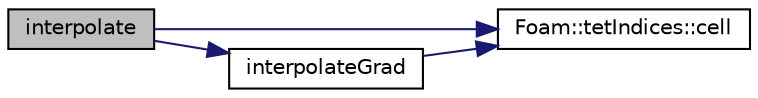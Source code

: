 digraph "interpolate"
{
  bgcolor="transparent";
  edge [fontname="Helvetica",fontsize="10",labelfontname="Helvetica",labelfontsize="10"];
  node [fontname="Helvetica",fontsize="10",shape=record];
  rankdir="LR";
  Node1 [label="interpolate",height=0.2,width=0.4,color="black", fillcolor="grey75", style="filled", fontcolor="black"];
  Node1 -> Node2 [color="midnightblue",fontsize="10",style="solid",fontname="Helvetica"];
  Node2 [label="Foam::tetIndices::cell",height=0.2,width=0.4,color="black",URL="$a02645.html#abd964e612948e0da2bdb37221829aa37",tooltip="Return the cell. "];
  Node1 -> Node3 [color="midnightblue",fontsize="10",style="solid",fontname="Helvetica"];
  Node3 [label="interpolateGrad",height=0.2,width=0.4,color="black",URL="$a00098.html#a0c8fc779de2d6873437affed9460e9bb",tooltip="Interpolate gradient. "];
  Node3 -> Node2 [color="midnightblue",fontsize="10",style="solid",fontname="Helvetica"];
}
